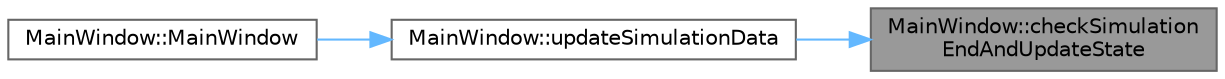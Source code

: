 digraph "MainWindow::checkSimulationEndAndUpdateState"
{
 // LATEX_PDF_SIZE
  bgcolor="transparent";
  edge [fontname=Helvetica,fontsize=10,labelfontname=Helvetica,labelfontsize=10];
  node [fontname=Helvetica,fontsize=10,shape=box,height=0.2,width=0.4];
  rankdir="RL";
  Node1 [id="Node000001",label="MainWindow::checkSimulation\lEndAndUpdateState",height=0.2,width=0.4,color="gray40", fillcolor="grey60", style="filled", fontcolor="black",tooltip="Sprawdza, czy osiągnięto koniec danych symulacyjnych i aktualizuje stan."];
  Node1 -> Node2 [id="edge1_Node000001_Node000002",dir="back",color="steelblue1",style="solid",tooltip=" "];
  Node2 [id="Node000002",label="MainWindow::updateSimulationData",height=0.2,width=0.4,color="grey40", fillcolor="white", style="filled",URL="$class_main_window.html#a702c91073cc33a1476ec5c8b8f9d76fc",tooltip="Aktualizuje dane w trybie symulacji."];
  Node2 -> Node3 [id="edge2_Node000002_Node000003",dir="back",color="steelblue1",style="solid",tooltip=" "];
  Node3 [id="Node000003",label="MainWindow::MainWindow",height=0.2,width=0.4,color="grey40", fillcolor="white", style="filled",URL="$class_main_window.html#a996c5a2b6f77944776856f08ec30858d",tooltip="Konstruktor klasy MainWindow."];
}
